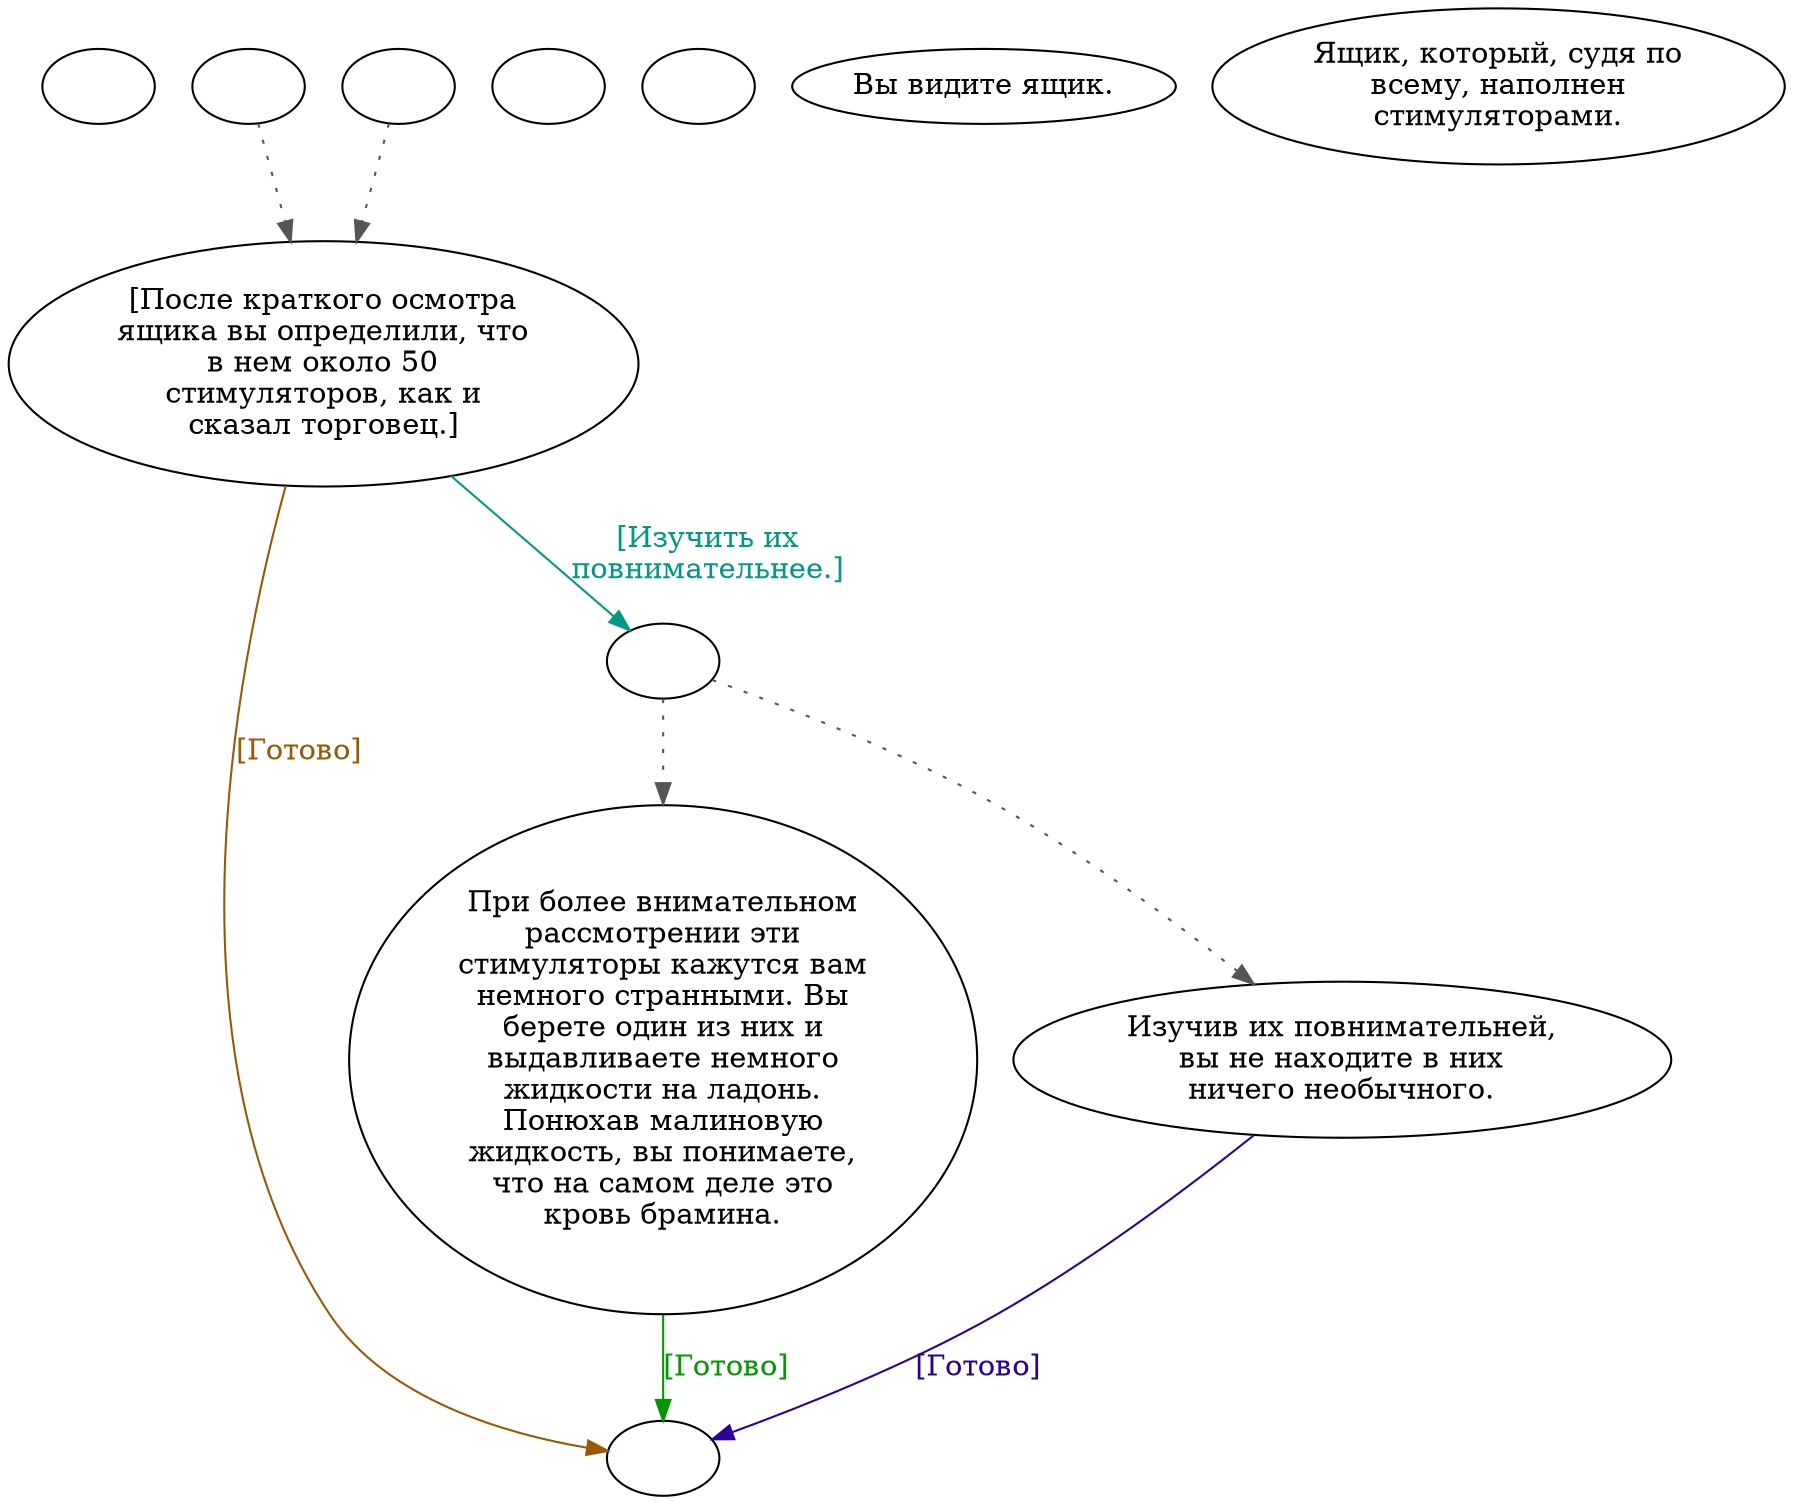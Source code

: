 digraph tribei2 {
  "start" [style=filled       fillcolor="#FFFFFF"       color="#000000"]
  "start" [label=""]
  "use_p_proc" [style=filled       fillcolor="#FFFFFF"       color="#000000"]
  "use_p_proc" -> "Node001" [style=dotted color="#555555"]
  "use_p_proc" [label=""]
  "pickup_p_proc" [style=filled       fillcolor="#FFFFFF"       color="#000000"]
  "pickup_p_proc" -> "Node001" [style=dotted color="#555555"]
  "pickup_p_proc" [label=""]
  "destroy_p_proc" [style=filled       fillcolor="#FFFFFF"       color="#000000"]
  "destroy_p_proc" [label=""]
  "drop_p_proc" [style=filled       fillcolor="#FFFFFF"       color="#000000"]
  "drop_p_proc" [label=""]
  "Node999" [style=filled       fillcolor="#FFFFFF"       color="#000000"]
  "Node999" [label=""]
  "Node900" [style=filled       fillcolor="#FFFFFF"       color="#000000"]
  "Node900" -> "Node003" [style=dotted color="#555555"]
  "Node900" -> "Node002" [style=dotted color="#555555"]
  "Node900" [label=""]
  "Node001" [style=filled       fillcolor="#FFFFFF"       color="#000000"]
  "Node001" [label="[После краткого осмотра\nящика вы определили, что\nв нем около 50\nстимуляторов, как и\nсказал торговец.]"]
  "Node001" -> "Node900" [label="[Изучить их\nповнимательнее.]" color="#009986" fontcolor="#009986"]
  "Node001" -> "Node999" [label="[Готово]" color="#995900" fontcolor="#995900"]
  "Node002" [style=filled       fillcolor="#FFFFFF"       color="#000000"]
  "Node002" [label="Изучив их повнимательней,\nвы не находите в них\nничего необычного."]
  "Node002" -> "Node999" [label="[Готово]" color="#2D0099" fontcolor="#2D0099"]
  "Node003" [style=filled       fillcolor="#FFFFFF"       color="#000000"]
  "Node003" [label="При более внимательном\nрассмотрении эти\nстимуляторы кажутся вам\nнемного странными. Вы\nберете один из них и\nвыдавливаете немного\nжидкости на ладонь.\nПонюхав малиновую\nжидкость, вы понимаете,\nчто на самом деле это\nкровь брамина."]
  "Node003" -> "Node999" [label="[Готово]" color="#009900" fontcolor="#009900"]
  "look_at_p_proc" [style=filled       fillcolor="#FFFFFF"       color="#000000"]
  "look_at_p_proc" [label="Вы видите ящик."]
  "description_p_proc" [style=filled       fillcolor="#FFFFFF"       color="#000000"]
  "description_p_proc" [label="Ящик, который, судя по\nвсему, наполнен\nстимуляторами."]
}